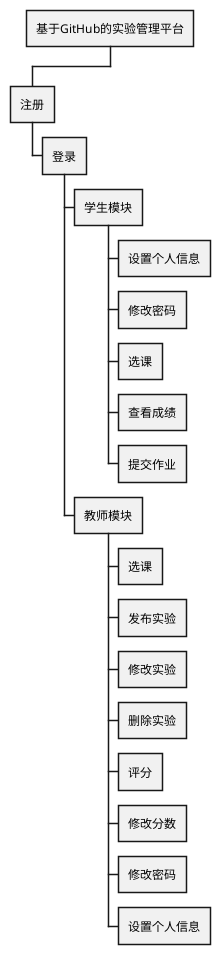 @startwbs
* 基于GitHub的实验管理平台
** 注册
*** 登录
**** 学生模块
***** 设置个人信息
***** 修改密码
***** 选课
***** 查看成绩
***** 提交作业
**** 教师模块
***** 选课
***** 发布实验
***** 修改实验
***** 删除实验
***** 评分
***** 修改分数
***** 修改密码
***** 设置个人信息


@endwbs